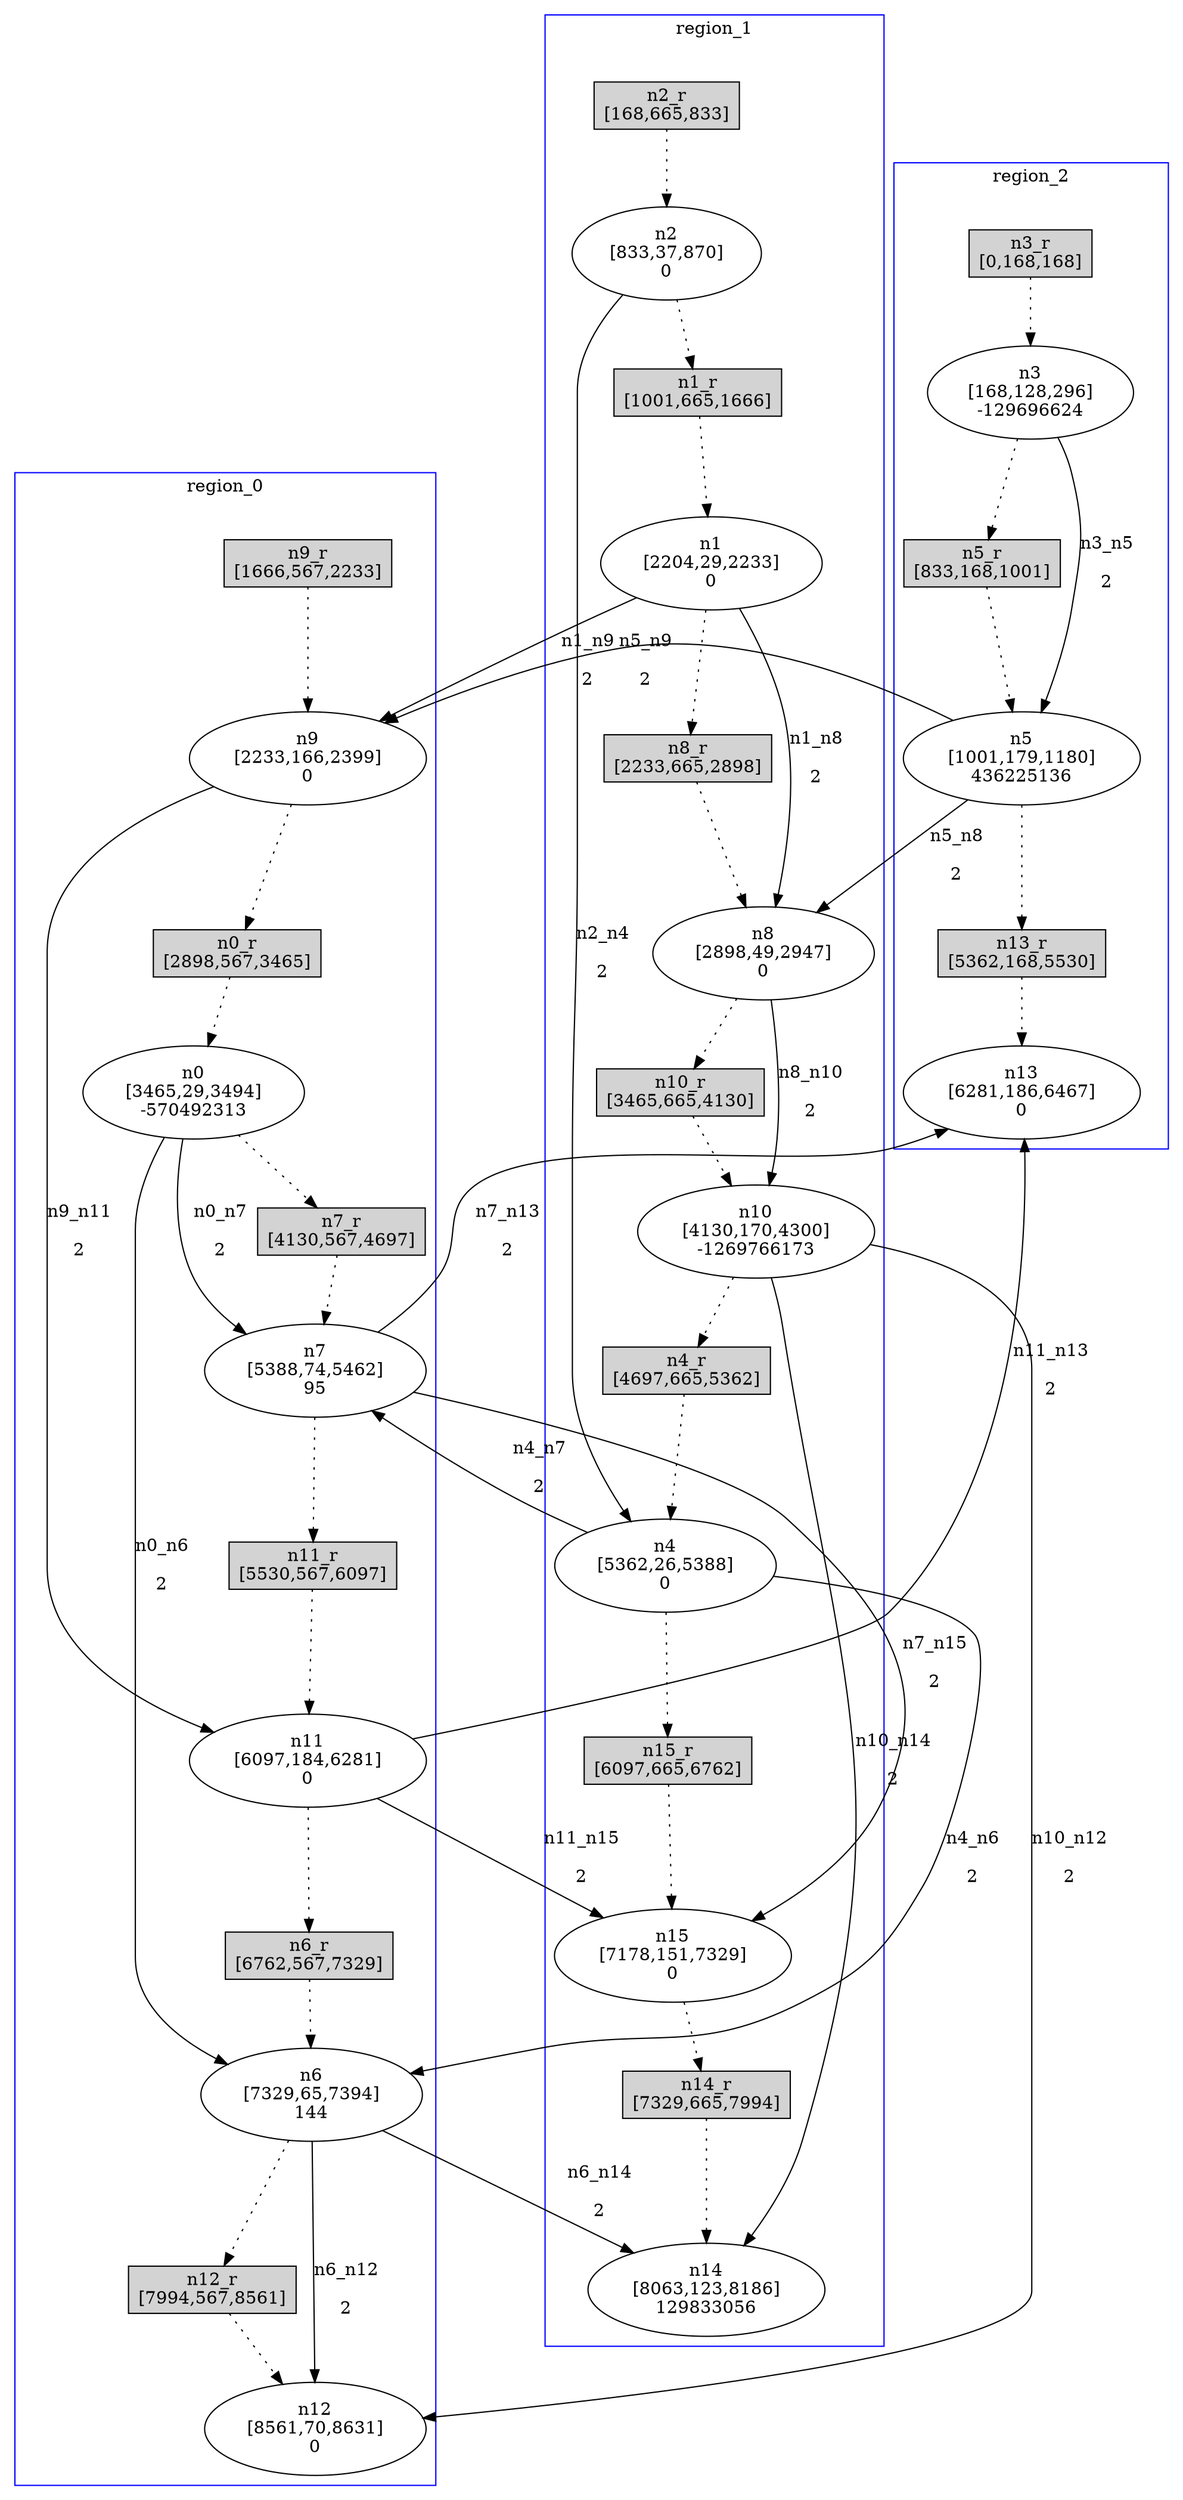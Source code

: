 //3-LSsolveMIPnSolStatus 9.
//4-SL 8631.
//5-LSsolveMIPsolveTime(double) 1800.02.
//6-reconfigurateNum(int) 16.
//7-reconfigurateTime(int) 8561.
digraph test_0 {
	size="28,40";
	subgraph cluster0 {
		stytle=filled;
		color=blue;
		label=region_0;
		n9_r [ shape = box, style = filled, label = "n9_r\n[1666,567,2233]" ];
		n9 [ label="n9\n[2233,166,2399]\n0" ];
		n9_r -> n9 [ style = dotted ];
		n0_r [ shape = box, style = filled, label = "n0_r\n[2898,567,3465]" ];
		n0 [ label="n0\n[3465,29,3494]\n-570492313" ];
		n0_r -> n0 [ style = dotted ];
		n7_r [ shape = box, style = filled, label = "n7_r\n[4130,567,4697]" ];
		n7 [ label="n7\n[5388,74,5462]\n95" ];
		n7_r -> n7 [ style = dotted ];
		n11_r [ shape = box, style = filled, label = "n11_r\n[5530,567,6097]" ];
		n11 [ label="n11\n[6097,184,6281]\n0" ];
		n11_r -> n11 [ style = dotted ];
		n6_r [ shape = box, style = filled, label = "n6_r\n[6762,567,7329]" ];
		n6 [ label="n6\n[7329,65,7394]\n144" ];
		n6_r -> n6 [ style = dotted ];
		n12_r [ shape = box, style = filled, label = "n12_r\n[7994,567,8561]" ];
		n12 [ label="n12\n[8561,70,8631]\n0" ];
		n12_r -> n12 [ style = dotted ];
		n9 -> n0_r [ style = dotted ];
		n0 -> n7_r [ style = dotted ];
		n7 -> n11_r [ style = dotted ];
		n11 -> n6_r [ style = dotted ];
		n6 -> n12_r [ style = dotted ];
	}
	subgraph cluster1 {
		stytle=filled;
		color=blue;
		label=region_1;
		n2_r [ shape = box, style = filled, label = "n2_r\n[168,665,833]" ];
		n2 [ label="n2\n[833,37,870]\n0" ];
		n2_r -> n2 [ style = dotted ];
		n1_r [ shape = box, style = filled, label = "n1_r\n[1001,665,1666]" ];
		n1 [ label="n1\n[2204,29,2233]\n0" ];
		n1_r -> n1 [ style = dotted ];
		n8_r [ shape = box, style = filled, label = "n8_r\n[2233,665,2898]" ];
		n8 [ label="n8\n[2898,49,2947]\n0" ];
		n8_r -> n8 [ style = dotted ];
		n10_r [ shape = box, style = filled, label = "n10_r\n[3465,665,4130]" ];
		n10 [ label="n10\n[4130,170,4300]\n-1269766173" ];
		n10_r -> n10 [ style = dotted ];
		n4_r [ shape = box, style = filled, label = "n4_r\n[4697,665,5362]" ];
		n4 [ label="n4\n[5362,26,5388]\n0" ];
		n4_r -> n4 [ style = dotted ];
		n15_r [ shape = box, style = filled, label = "n15_r\n[6097,665,6762]" ];
		n15 [ label="n15\n[7178,151,7329]\n0" ];
		n15_r -> n15 [ style = dotted ];
		n14_r [ shape = box, style = filled, label = "n14_r\n[7329,665,7994]" ];
		n14 [ label="n14\n[8063,123,8186]\n129833056" ];
		n14_r -> n14 [ style = dotted ];
		n2 -> n1_r [ style = dotted ];
		n1 -> n8_r [ style = dotted ];
		n8 -> n10_r [ style = dotted ];
		n10 -> n4_r [ style = dotted ];
		n4 -> n15_r [ style = dotted ];
		n15 -> n14_r [ style = dotted ];
	}
	subgraph cluster2 {
		stytle=filled;
		color=blue;
		label=region_2;
		n3_r [ shape = box, style = filled, label = "n3_r\n[0,168,168]" ];
		n3 [ label="n3\n[168,128,296]\n-129696624" ];
		n3_r -> n3 [ style = dotted ];
		n5_r [ shape = box, style = filled, label = "n5_r\n[833,168,1001]" ];
		n5 [ label="n5\n[1001,179,1180]\n436225136" ];
		n5_r -> n5 [ style = dotted ];
		n13_r [ shape = box, style = filled, label = "n13_r\n[5362,168,5530]" ];
		n13 [ label="n13\n[6281,186,6467]\n0" ];
		n13_r -> n13 [ style = dotted ];
		n3 -> n5_r [ style = dotted ];
		n5 -> n13_r [ style = dotted ];
	}
	n0 -> n6 [ label="n0_n6\n2" ];
	n0 -> n7 [ label="n0_n7\n2" ];
	n6 -> n12 [ label="n6_n12\n2" ];
	n6 -> n14 [ label="n6_n14\n2" ];
	n7 -> n13 [ label="n7_n13\n2" ];
	n7 -> n15 [ label="n7_n15\n2" ];
	n1 -> n8 [ label="n1_n8\n2" ];
	n1 -> n9 [ label="n1_n9\n2" ];
	n8 -> n10 [ label="n8_n10\n2" ];
	n9 -> n11 [ label="n9_n11\n2" ];
	n2 -> n4 [ label="n2_n4\n2" ];
	n4 -> n6 [ label="n4_n6\n2" ];
	n4 -> n7 [ label="n4_n7\n2" ];
	n3 -> n5 [ label="n3_n5\n2" ];
	n5 -> n8 [ label="n5_n8\n2" ];
	n5 -> n9 [ label="n5_n9\n2" ];
	n10 -> n12 [ label="n10_n12\n2" ];
	n10 -> n14 [ label="n10_n14\n2" ];
	n11 -> n13 [ label="n11_n13\n2" ];
	n11 -> n15 [ label="n11_n15\n2" ];
}
